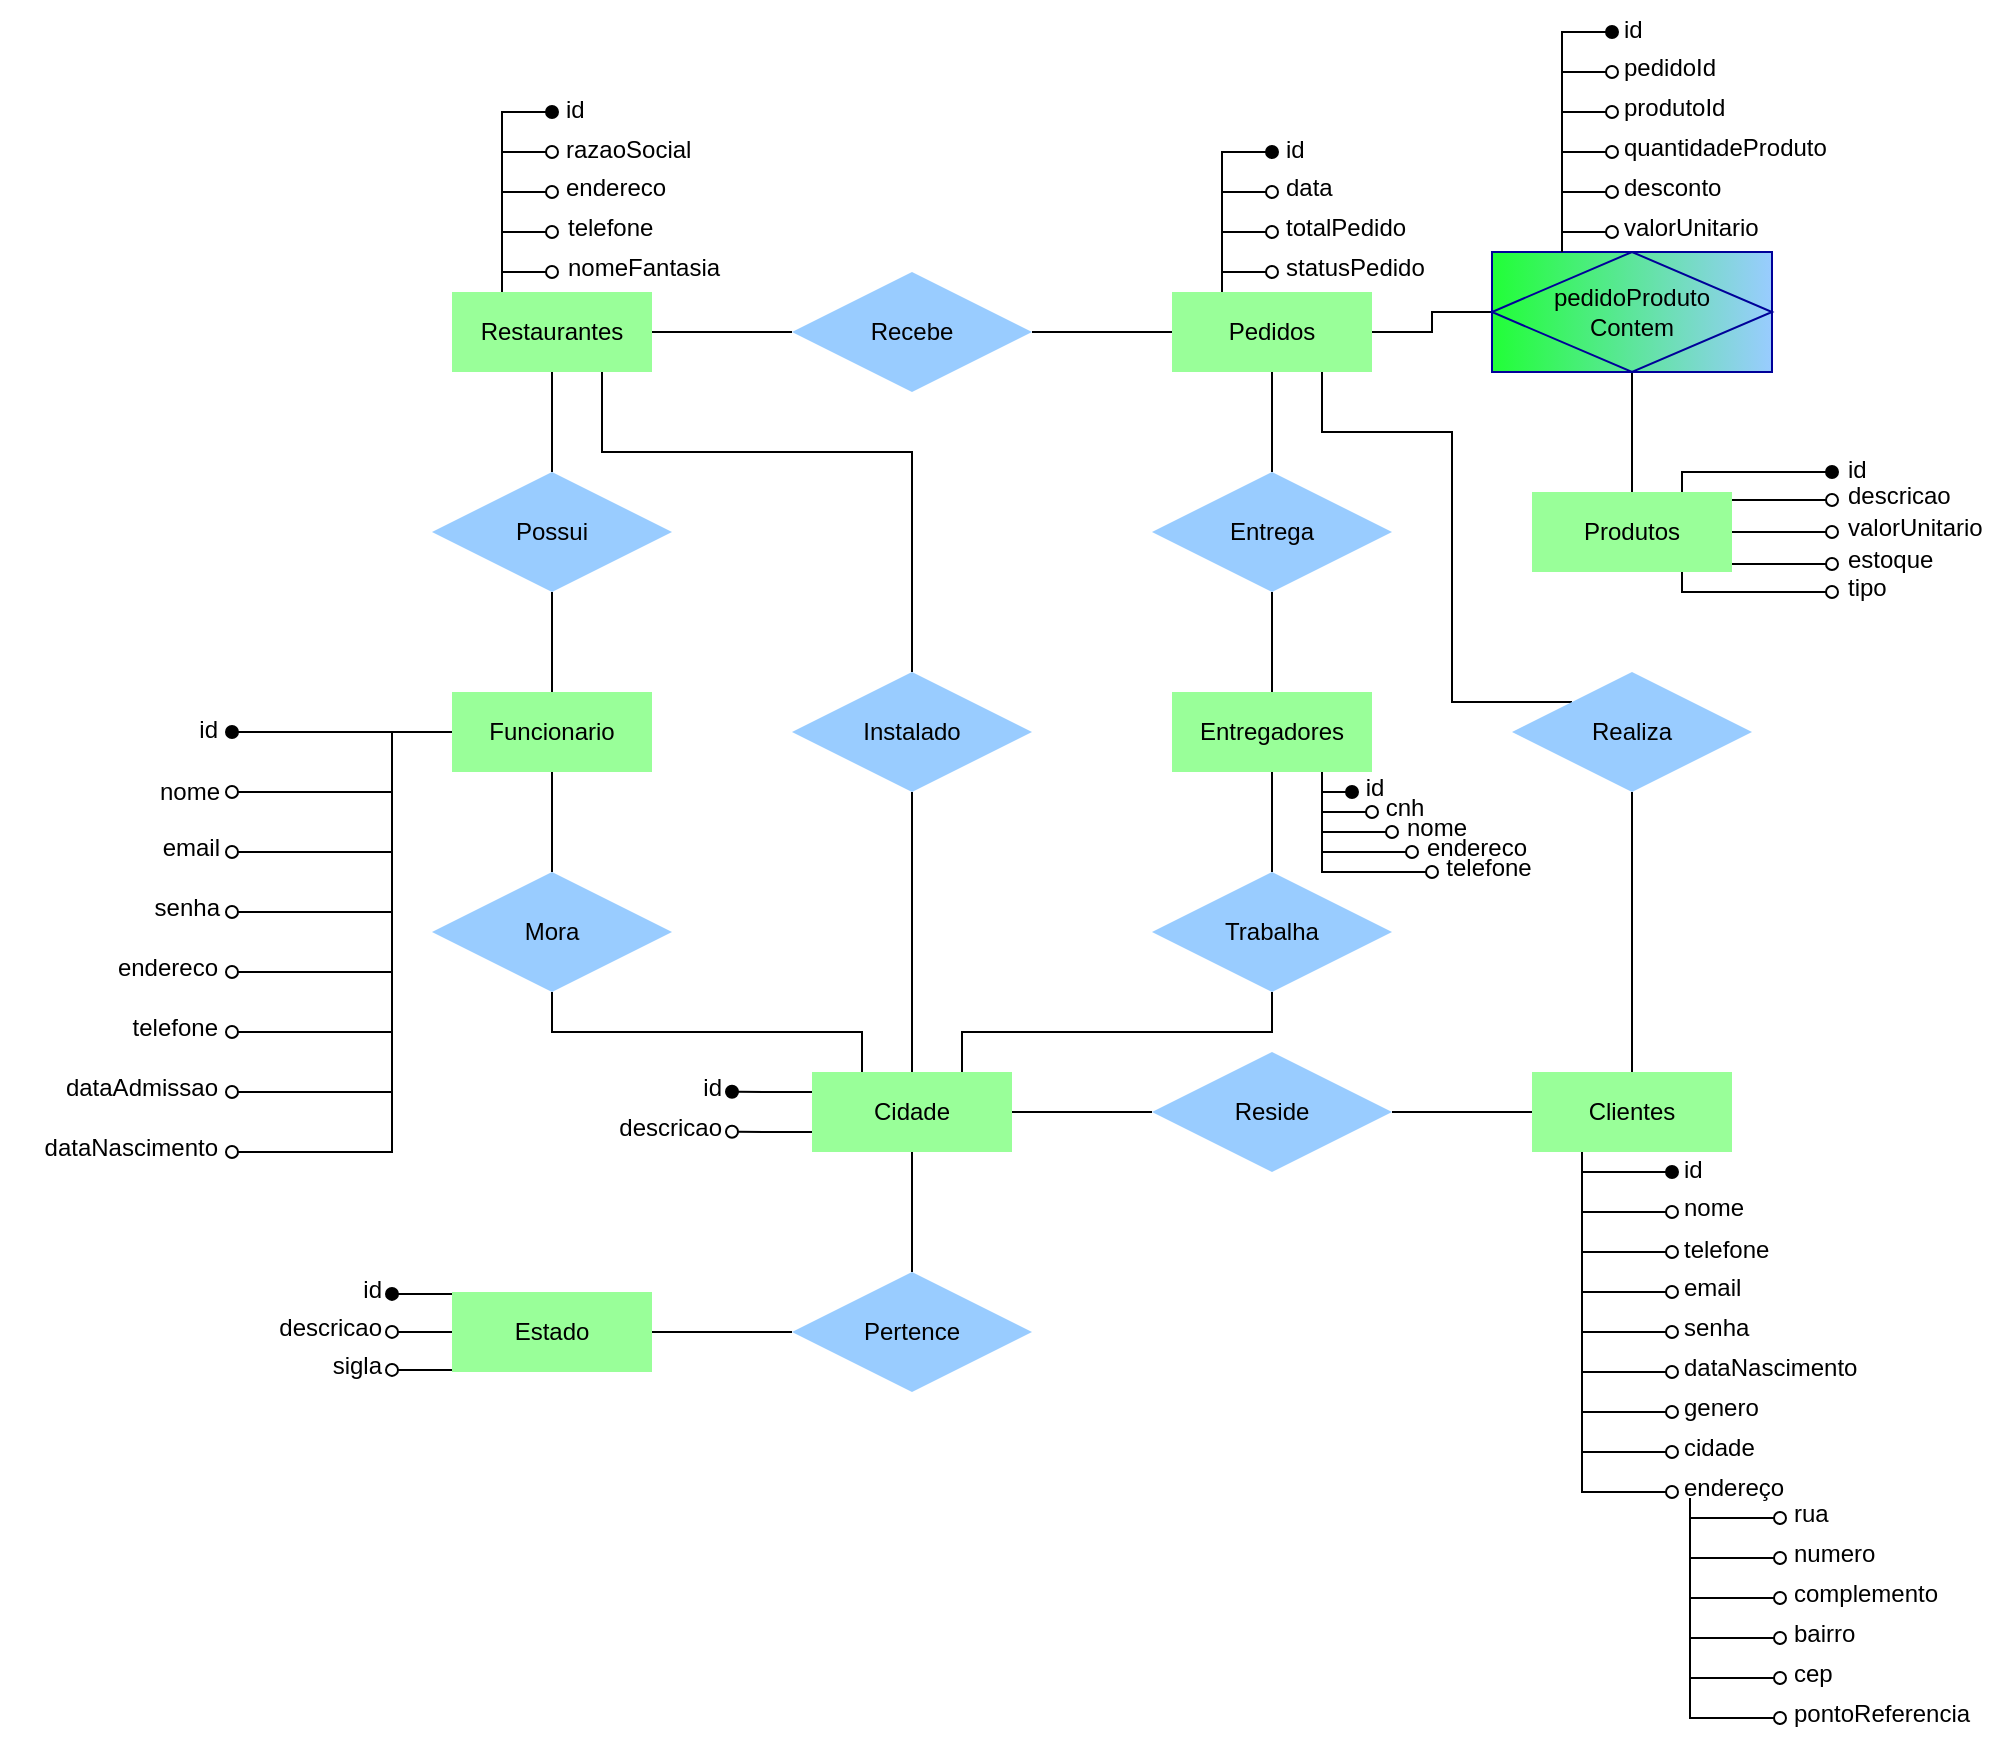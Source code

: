 <mxfile version="24.7.0" type="github">
  <diagram name="Página-1" id="rhS1fLtW_xt7YQzLrNhj">
    <mxGraphModel dx="2783" dy="2213" grid="1" gridSize="10" guides="1" tooltips="1" connect="1" arrows="1" fold="1" page="1" pageScale="1" pageWidth="827" pageHeight="1169" math="0" shadow="0">
      <root>
        <mxCell id="0" />
        <mxCell id="1" parent="0" />
        <mxCell id="w6lKKFBIhaXtklg_7PCL-269" style="edgeStyle=orthogonalEdgeStyle;rounded=0;orthogonalLoop=1;jettySize=auto;html=1;exitX=0;exitY=0;exitDx=0;exitDy=0;endArrow=oval;endFill=1;" parent="1" edge="1">
          <mxGeometry relative="1" as="geometry">
            <mxPoint x="120" y="530.962" as="targetPoint" />
            <mxPoint x="150" y="531" as="sourcePoint" />
          </mxGeometry>
        </mxCell>
        <mxCell id="w6lKKFBIhaXtklg_7PCL-270" style="edgeStyle=orthogonalEdgeStyle;rounded=0;orthogonalLoop=1;jettySize=auto;html=1;exitX=0;exitY=0.5;exitDx=0;exitDy=0;endArrow=oval;endFill=0;" parent="1" source="w6lKKFBIhaXtklg_7PCL-1" edge="1">
          <mxGeometry relative="1" as="geometry">
            <mxPoint x="120" y="549.962" as="targetPoint" />
          </mxGeometry>
        </mxCell>
        <mxCell id="w6lKKFBIhaXtklg_7PCL-271" style="edgeStyle=orthogonalEdgeStyle;rounded=0;orthogonalLoop=1;jettySize=auto;html=1;exitX=0;exitY=1;exitDx=0;exitDy=0;endArrow=oval;endFill=0;" parent="1" edge="1">
          <mxGeometry relative="1" as="geometry">
            <mxPoint x="120" y="568.962" as="targetPoint" />
            <mxPoint x="150" y="569" as="sourcePoint" />
          </mxGeometry>
        </mxCell>
        <mxCell id="w6lKKFBIhaXtklg_7PCL-1" value="&lt;div&gt;Estado&lt;/div&gt;" style="whiteSpace=wrap;html=1;align=center;strokeColor=none;fillColor=#99FF99;" parent="1" vertex="1">
          <mxGeometry x="150" y="530" width="100" height="40" as="geometry" />
        </mxCell>
        <mxCell id="w6lKKFBIhaXtklg_7PCL-32" style="edgeStyle=orthogonalEdgeStyle;rounded=0;orthogonalLoop=1;jettySize=auto;html=1;exitX=0.5;exitY=0;exitDx=0;exitDy=0;entryX=0.5;entryY=1;entryDx=0;entryDy=0;endArrow=none;endFill=0;" parent="1" source="w6lKKFBIhaXtklg_7PCL-2" target="w6lKKFBIhaXtklg_7PCL-15" edge="1">
          <mxGeometry relative="1" as="geometry">
            <mxPoint x="380" y="370" as="targetPoint" />
          </mxGeometry>
        </mxCell>
        <mxCell id="w6lKKFBIhaXtklg_7PCL-275" style="edgeStyle=orthogonalEdgeStyle;rounded=0;orthogonalLoop=1;jettySize=auto;html=1;exitX=0;exitY=0.25;exitDx=0;exitDy=0;endArrow=oval;endFill=1;" parent="1" source="w6lKKFBIhaXtklg_7PCL-2" edge="1">
          <mxGeometry relative="1" as="geometry">
            <mxPoint x="290" y="429.889" as="targetPoint" />
          </mxGeometry>
        </mxCell>
        <mxCell id="w6lKKFBIhaXtklg_7PCL-276" style="edgeStyle=orthogonalEdgeStyle;rounded=0;orthogonalLoop=1;jettySize=auto;html=1;exitX=0;exitY=0.75;exitDx=0;exitDy=0;endArrow=oval;endFill=0;" parent="1" source="w6lKKFBIhaXtklg_7PCL-2" edge="1">
          <mxGeometry relative="1" as="geometry">
            <mxPoint x="290" y="449.889" as="targetPoint" />
          </mxGeometry>
        </mxCell>
        <mxCell id="w6lKKFBIhaXtklg_7PCL-2" value="Cidade" style="whiteSpace=wrap;html=1;align=center;strokeColor=none;fillColor=#99FF99;" parent="1" vertex="1">
          <mxGeometry x="330" y="420" width="100" height="40" as="geometry" />
        </mxCell>
        <mxCell id="w6lKKFBIhaXtklg_7PCL-3" value="Funcionario" style="whiteSpace=wrap;html=1;align=center;strokeColor=none;fillColor=#99FF99;" parent="1" vertex="1">
          <mxGeometry x="150" y="230" width="100" height="40" as="geometry" />
        </mxCell>
        <mxCell id="w6lKKFBIhaXtklg_7PCL-41" style="edgeStyle=orthogonalEdgeStyle;rounded=0;orthogonalLoop=1;jettySize=auto;html=1;exitX=0;exitY=0.5;exitDx=0;exitDy=0;entryX=1;entryY=0.5;entryDx=0;entryDy=0;endArrow=none;endFill=0;" parent="1" source="w6lKKFBIhaXtklg_7PCL-4" target="w6lKKFBIhaXtklg_7PCL-17" edge="1">
          <mxGeometry relative="1" as="geometry" />
        </mxCell>
        <mxCell id="w6lKKFBIhaXtklg_7PCL-4" value="Clientes" style="whiteSpace=wrap;html=1;align=center;strokeColor=none;fillColor=#99FF99;" parent="1" vertex="1">
          <mxGeometry x="690" y="420" width="100" height="40" as="geometry" />
        </mxCell>
        <mxCell id="w6lKKFBIhaXtklg_7PCL-109" style="edgeStyle=orthogonalEdgeStyle;rounded=0;orthogonalLoop=1;jettySize=auto;html=1;exitX=0.25;exitY=0;exitDx=0;exitDy=0;endArrow=oval;endFill=0;" parent="1" source="w6lKKFBIhaXtklg_7PCL-5" edge="1">
          <mxGeometry relative="1" as="geometry">
            <mxPoint x="200" y="-40" as="targetPoint" />
            <Array as="points">
              <mxPoint x="175" y="-40" />
              <mxPoint x="200" y="-40" />
            </Array>
          </mxGeometry>
        </mxCell>
        <mxCell id="w6lKKFBIhaXtklg_7PCL-5" value="Restaurantes" style="whiteSpace=wrap;html=1;align=center;strokeColor=none;fillColor=#99FF99;" parent="1" vertex="1">
          <mxGeometry x="150" y="30" width="100" height="40" as="geometry" />
        </mxCell>
        <mxCell id="w6lKKFBIhaXtklg_7PCL-36" style="edgeStyle=orthogonalEdgeStyle;rounded=0;orthogonalLoop=1;jettySize=auto;html=1;exitX=0.5;exitY=0;exitDx=0;exitDy=0;entryX=0.5;entryY=1;entryDx=0;entryDy=0;endArrow=none;endFill=0;" parent="1" source="w6lKKFBIhaXtklg_7PCL-6" target="w6lKKFBIhaXtklg_7PCL-11" edge="1">
          <mxGeometry relative="1" as="geometry" />
        </mxCell>
        <mxCell id="w6lKKFBIhaXtklg_7PCL-6" value="Entregadores" style="whiteSpace=wrap;html=1;align=center;strokeColor=none;fillColor=#99FF99;" parent="1" vertex="1">
          <mxGeometry x="510" y="230" width="100" height="40" as="geometry" />
        </mxCell>
        <mxCell id="vipsW1VBh6MyxsaxampE-4" style="edgeStyle=orthogonalEdgeStyle;rounded=0;orthogonalLoop=1;jettySize=auto;html=1;exitX=0.5;exitY=0;exitDx=0;exitDy=0;entryX=0.5;entryY=1;entryDx=0;entryDy=0;endArrow=none;endFill=0;" edge="1" parent="1" source="w6lKKFBIhaXtklg_7PCL-7" target="vipsW1VBh6MyxsaxampE-2">
          <mxGeometry relative="1" as="geometry" />
        </mxCell>
        <mxCell id="w6lKKFBIhaXtklg_7PCL-7" value="Produtos" style="whiteSpace=wrap;html=1;align=center;strokeColor=none;fillColor=#99FF99;" parent="1" vertex="1">
          <mxGeometry x="690" y="130" width="100" height="40" as="geometry" />
        </mxCell>
        <mxCell id="vipsW1VBh6MyxsaxampE-3" style="edgeStyle=orthogonalEdgeStyle;rounded=0;orthogonalLoop=1;jettySize=auto;html=1;exitX=1;exitY=0.5;exitDx=0;exitDy=0;entryX=0;entryY=0.5;entryDx=0;entryDy=0;endArrow=none;endFill=0;" edge="1" parent="1" source="w6lKKFBIhaXtklg_7PCL-8" target="vipsW1VBh6MyxsaxampE-2">
          <mxGeometry relative="1" as="geometry" />
        </mxCell>
        <mxCell id="w6lKKFBIhaXtklg_7PCL-8" value="Pedidos" style="whiteSpace=wrap;html=1;align=center;strokeColor=none;fillColor=#99FF99;" parent="1" vertex="1">
          <mxGeometry x="510" y="30" width="100" height="40" as="geometry" />
        </mxCell>
        <mxCell id="w6lKKFBIhaXtklg_7PCL-9" value="Recebe" style="shape=rhombus;perimeter=rhombusPerimeter;whiteSpace=wrap;html=1;align=center;strokeColor=none;fillColor=#99CCFF;" parent="1" vertex="1">
          <mxGeometry x="320" y="20" width="120" height="60" as="geometry" />
        </mxCell>
        <mxCell id="w6lKKFBIhaXtklg_7PCL-37" style="edgeStyle=orthogonalEdgeStyle;rounded=0;orthogonalLoop=1;jettySize=auto;html=1;exitX=0.5;exitY=0;exitDx=0;exitDy=0;entryX=0.5;entryY=1;entryDx=0;entryDy=0;endArrow=none;endFill=0;" parent="1" source="w6lKKFBIhaXtklg_7PCL-11" target="w6lKKFBIhaXtklg_7PCL-8" edge="1">
          <mxGeometry relative="1" as="geometry" />
        </mxCell>
        <mxCell id="w6lKKFBIhaXtklg_7PCL-11" value="Entrega" style="shape=rhombus;perimeter=rhombusPerimeter;whiteSpace=wrap;html=1;align=center;strokeColor=none;fillColor=#99CCFF;" parent="1" vertex="1">
          <mxGeometry x="500" y="120" width="120" height="60" as="geometry" />
        </mxCell>
        <mxCell id="w6lKKFBIhaXtklg_7PCL-33" style="edgeStyle=orthogonalEdgeStyle;rounded=0;orthogonalLoop=1;jettySize=auto;html=1;exitX=0.5;exitY=1;exitDx=0;exitDy=0;entryX=0.75;entryY=0;entryDx=0;entryDy=0;endArrow=none;endFill=0;" parent="1" source="w6lKKFBIhaXtklg_7PCL-12" target="w6lKKFBIhaXtklg_7PCL-2" edge="1">
          <mxGeometry relative="1" as="geometry" />
        </mxCell>
        <mxCell id="w6lKKFBIhaXtklg_7PCL-35" style="edgeStyle=orthogonalEdgeStyle;rounded=0;orthogonalLoop=1;jettySize=auto;html=1;exitX=0.5;exitY=0;exitDx=0;exitDy=0;entryX=0.5;entryY=1;entryDx=0;entryDy=0;endArrow=none;endFill=0;" parent="1" source="w6lKKFBIhaXtklg_7PCL-12" target="w6lKKFBIhaXtklg_7PCL-6" edge="1">
          <mxGeometry relative="1" as="geometry" />
        </mxCell>
        <mxCell id="w6lKKFBIhaXtklg_7PCL-12" value="Trabalha" style="shape=rhombus;perimeter=rhombusPerimeter;whiteSpace=wrap;html=1;align=center;strokeColor=none;fillColor=#99CCFF;" parent="1" vertex="1">
          <mxGeometry x="500" y="320" width="120" height="60" as="geometry" />
        </mxCell>
        <mxCell id="w6lKKFBIhaXtklg_7PCL-13" value="Possui" style="shape=rhombus;perimeter=rhombusPerimeter;whiteSpace=wrap;html=1;align=center;strokeColor=none;fillColor=#99CCFF;" parent="1" vertex="1">
          <mxGeometry x="140" y="120" width="120" height="60" as="geometry" />
        </mxCell>
        <mxCell id="w6lKKFBIhaXtklg_7PCL-14" value="Mora" style="shape=rhombus;perimeter=rhombusPerimeter;whiteSpace=wrap;html=1;align=center;strokeColor=none;fillColor=#99CCFF;" parent="1" vertex="1">
          <mxGeometry x="140" y="320" width="120" height="60" as="geometry" />
        </mxCell>
        <mxCell id="w6lKKFBIhaXtklg_7PCL-42" style="edgeStyle=orthogonalEdgeStyle;rounded=0;orthogonalLoop=1;jettySize=auto;html=1;exitX=0.5;exitY=0;exitDx=0;exitDy=0;entryX=0.75;entryY=1;entryDx=0;entryDy=0;endArrow=none;endFill=0;" parent="1" source="w6lKKFBIhaXtklg_7PCL-15" target="w6lKKFBIhaXtklg_7PCL-5" edge="1">
          <mxGeometry relative="1" as="geometry">
            <Array as="points">
              <mxPoint x="380" y="110" />
              <mxPoint x="225" y="110" />
            </Array>
          </mxGeometry>
        </mxCell>
        <mxCell id="w6lKKFBIhaXtklg_7PCL-15" value="Instalado" style="shape=rhombus;perimeter=rhombusPerimeter;whiteSpace=wrap;html=1;align=center;strokeColor=none;fillColor=#99CCFF;" parent="1" vertex="1">
          <mxGeometry x="320" y="220" width="120" height="60" as="geometry" />
        </mxCell>
        <mxCell id="w6lKKFBIhaXtklg_7PCL-40" style="edgeStyle=orthogonalEdgeStyle;rounded=0;orthogonalLoop=1;jettySize=auto;html=1;exitX=0;exitY=0;exitDx=0;exitDy=0;entryX=0.75;entryY=1;entryDx=0;entryDy=0;endArrow=none;endFill=0;" parent="1" source="w6lKKFBIhaXtklg_7PCL-16" target="w6lKKFBIhaXtklg_7PCL-8" edge="1">
          <mxGeometry relative="1" as="geometry">
            <Array as="points">
              <mxPoint x="650" y="235" />
              <mxPoint x="650" y="100" />
              <mxPoint x="585" y="100" />
            </Array>
          </mxGeometry>
        </mxCell>
        <mxCell id="w6lKKFBIhaXtklg_7PCL-16" value="Realiza" style="shape=rhombus;perimeter=rhombusPerimeter;whiteSpace=wrap;html=1;align=center;strokeColor=none;fillColor=#99CCFF;" parent="1" vertex="1">
          <mxGeometry x="680" y="220" width="120" height="60" as="geometry" />
        </mxCell>
        <mxCell id="w6lKKFBIhaXtklg_7PCL-34" style="edgeStyle=orthogonalEdgeStyle;rounded=0;orthogonalLoop=1;jettySize=auto;html=1;exitX=0;exitY=0.5;exitDx=0;exitDy=0;entryX=1;entryY=0.5;entryDx=0;entryDy=0;endArrow=none;endFill=0;" parent="1" source="w6lKKFBIhaXtklg_7PCL-17" target="w6lKKFBIhaXtklg_7PCL-2" edge="1">
          <mxGeometry relative="1" as="geometry" />
        </mxCell>
        <mxCell id="w6lKKFBIhaXtklg_7PCL-17" value="Reside" style="shape=rhombus;perimeter=rhombusPerimeter;whiteSpace=wrap;html=1;align=center;strokeColor=none;fillColor=#99CCFF;" parent="1" vertex="1">
          <mxGeometry x="500" y="410" width="120" height="60" as="geometry" />
        </mxCell>
        <mxCell id="w6lKKFBIhaXtklg_7PCL-18" value="Pertence" style="shape=rhombus;perimeter=rhombusPerimeter;whiteSpace=wrap;html=1;align=center;strokeColor=none;fillColor=#99CCFF;" parent="1" vertex="1">
          <mxGeometry x="320" y="520" width="120" height="60" as="geometry" />
        </mxCell>
        <mxCell id="w6lKKFBIhaXtklg_7PCL-21" value="" style="endArrow=none;html=1;rounded=0;entryX=0.5;entryY=0;entryDx=0;entryDy=0;exitX=0.5;exitY=1;exitDx=0;exitDy=0;" parent="1" source="w6lKKFBIhaXtklg_7PCL-5" target="w6lKKFBIhaXtklg_7PCL-13" edge="1">
          <mxGeometry width="50" height="50" relative="1" as="geometry">
            <mxPoint x="280" y="190" as="sourcePoint" />
            <mxPoint x="330" y="140" as="targetPoint" />
          </mxGeometry>
        </mxCell>
        <mxCell id="w6lKKFBIhaXtklg_7PCL-22" value="" style="endArrow=none;html=1;rounded=0;entryX=0.5;entryY=0;entryDx=0;entryDy=0;exitX=0.5;exitY=1;exitDx=0;exitDy=0;" parent="1" source="w6lKKFBIhaXtklg_7PCL-13" target="w6lKKFBIhaXtklg_7PCL-3" edge="1">
          <mxGeometry width="50" height="50" relative="1" as="geometry">
            <mxPoint x="210" y="200" as="sourcePoint" />
            <mxPoint x="300" y="240" as="targetPoint" />
          </mxGeometry>
        </mxCell>
        <mxCell id="w6lKKFBIhaXtklg_7PCL-24" value="" style="endArrow=none;html=1;rounded=0;entryX=0.5;entryY=1;entryDx=0;entryDy=0;exitX=0.5;exitY=0;exitDx=0;exitDy=0;" parent="1" source="w6lKKFBIhaXtklg_7PCL-14" target="w6lKKFBIhaXtklg_7PCL-3" edge="1">
          <mxGeometry width="50" height="50" relative="1" as="geometry">
            <mxPoint x="290" y="320" as="sourcePoint" />
            <mxPoint x="290" y="370" as="targetPoint" />
          </mxGeometry>
        </mxCell>
        <mxCell id="w6lKKFBIhaXtklg_7PCL-25" value="" style="endArrow=none;html=1;rounded=0;entryX=0.25;entryY=0;entryDx=0;entryDy=0;exitX=0.5;exitY=1;exitDx=0;exitDy=0;" parent="1" source="w6lKKFBIhaXtklg_7PCL-14" target="w6lKKFBIhaXtklg_7PCL-2" edge="1">
          <mxGeometry width="50" height="50" relative="1" as="geometry">
            <mxPoint x="200" y="420" as="sourcePoint" />
            <mxPoint x="200" y="470" as="targetPoint" />
            <Array as="points">
              <mxPoint x="200" y="400" />
              <mxPoint x="330" y="400" />
              <mxPoint x="355" y="400" />
            </Array>
          </mxGeometry>
        </mxCell>
        <mxCell id="w6lKKFBIhaXtklg_7PCL-26" value="" style="endArrow=none;html=1;rounded=0;entryX=0.5;entryY=0;entryDx=0;entryDy=0;exitX=0.5;exitY=1;exitDx=0;exitDy=0;" parent="1" source="w6lKKFBIhaXtklg_7PCL-2" target="w6lKKFBIhaXtklg_7PCL-18" edge="1">
          <mxGeometry width="50" height="50" relative="1" as="geometry">
            <mxPoint x="360" y="490" as="sourcePoint" />
            <mxPoint x="360" y="540" as="targetPoint" />
          </mxGeometry>
        </mxCell>
        <mxCell id="w6lKKFBIhaXtklg_7PCL-27" value="" style="endArrow=none;html=1;rounded=0;exitX=0;exitY=0.5;exitDx=0;exitDy=0;entryX=1;entryY=0.5;entryDx=0;entryDy=0;" parent="1" source="w6lKKFBIhaXtklg_7PCL-18" target="w6lKKFBIhaXtklg_7PCL-1" edge="1">
          <mxGeometry width="50" height="50" relative="1" as="geometry">
            <mxPoint x="200" y="590" as="sourcePoint" />
            <mxPoint x="270" y="550" as="targetPoint" />
          </mxGeometry>
        </mxCell>
        <mxCell id="w6lKKFBIhaXtklg_7PCL-28" value="" style="endArrow=none;html=1;rounded=0;entryX=0;entryY=0.5;entryDx=0;entryDy=0;exitX=1;exitY=0.5;exitDx=0;exitDy=0;" parent="1" source="w6lKKFBIhaXtklg_7PCL-5" target="w6lKKFBIhaXtklg_7PCL-9" edge="1">
          <mxGeometry width="50" height="50" relative="1" as="geometry">
            <mxPoint x="300" y="90" as="sourcePoint" />
            <mxPoint x="300" y="140" as="targetPoint" />
          </mxGeometry>
        </mxCell>
        <mxCell id="w6lKKFBIhaXtklg_7PCL-29" value="" style="endArrow=none;html=1;rounded=0;entryX=1;entryY=0.5;entryDx=0;entryDy=0;exitX=0;exitY=0.5;exitDx=0;exitDy=0;" parent="1" source="w6lKKFBIhaXtklg_7PCL-8" target="w6lKKFBIhaXtklg_7PCL-9" edge="1">
          <mxGeometry width="50" height="50" relative="1" as="geometry">
            <mxPoint x="460" y="60" as="sourcePoint" />
            <mxPoint x="460" y="110" as="targetPoint" />
          </mxGeometry>
        </mxCell>
        <mxCell id="w6lKKFBIhaXtklg_7PCL-39" style="edgeStyle=orthogonalEdgeStyle;rounded=0;orthogonalLoop=1;jettySize=auto;html=1;exitX=0.5;exitY=0;exitDx=0;exitDy=0;entryX=0.5;entryY=1;entryDx=0;entryDy=0;endArrow=none;endFill=0;" parent="1" source="w6lKKFBIhaXtklg_7PCL-4" target="w6lKKFBIhaXtklg_7PCL-16" edge="1">
          <mxGeometry relative="1" as="geometry" />
        </mxCell>
        <mxCell id="w6lKKFBIhaXtklg_7PCL-110" style="edgeStyle=orthogonalEdgeStyle;rounded=0;orthogonalLoop=1;jettySize=auto;html=1;exitX=0.25;exitY=0;exitDx=0;exitDy=0;endArrow=oval;endFill=0;" parent="1" source="w6lKKFBIhaXtklg_7PCL-5" edge="1">
          <mxGeometry relative="1" as="geometry">
            <mxPoint x="200" as="targetPoint" />
            <mxPoint x="220" y="-10" as="sourcePoint" />
            <Array as="points">
              <mxPoint x="175" />
              <mxPoint x="200" />
            </Array>
          </mxGeometry>
        </mxCell>
        <mxCell id="w6lKKFBIhaXtklg_7PCL-111" style="edgeStyle=orthogonalEdgeStyle;rounded=0;orthogonalLoop=1;jettySize=auto;html=1;exitX=0.25;exitY=0;exitDx=0;exitDy=0;endArrow=oval;endFill=0;" parent="1" source="w6lKKFBIhaXtklg_7PCL-5" edge="1">
          <mxGeometry relative="1" as="geometry">
            <mxPoint x="200" y="-20" as="targetPoint" />
            <mxPoint x="260" y="-40" as="sourcePoint" />
            <Array as="points">
              <mxPoint x="175" y="-20" />
              <mxPoint x="200" y="-20" />
            </Array>
          </mxGeometry>
        </mxCell>
        <mxCell id="w6lKKFBIhaXtklg_7PCL-112" style="edgeStyle=orthogonalEdgeStyle;rounded=0;orthogonalLoop=1;jettySize=auto;html=1;exitX=0.25;exitY=0;exitDx=0;exitDy=0;endArrow=oval;endFill=1;" parent="1" source="w6lKKFBIhaXtklg_7PCL-5" edge="1">
          <mxGeometry relative="1" as="geometry">
            <mxPoint x="200" y="-60" as="targetPoint" />
            <mxPoint x="240" y="-40" as="sourcePoint" />
            <Array as="points">
              <mxPoint x="175" y="-60" />
              <mxPoint x="200" y="-60" />
            </Array>
          </mxGeometry>
        </mxCell>
        <mxCell id="w6lKKFBIhaXtklg_7PCL-113" style="edgeStyle=orthogonalEdgeStyle;rounded=0;orthogonalLoop=1;jettySize=auto;html=1;exitX=0.25;exitY=0;exitDx=0;exitDy=0;endArrow=oval;endFill=0;" parent="1" source="w6lKKFBIhaXtklg_7PCL-5" edge="1">
          <mxGeometry relative="1" as="geometry">
            <mxPoint x="200" y="20" as="targetPoint" />
            <mxPoint x="260" y="-40" as="sourcePoint" />
            <Array as="points">
              <mxPoint x="175" y="20" />
              <mxPoint x="200" y="20" />
            </Array>
          </mxGeometry>
        </mxCell>
        <mxCell id="w6lKKFBIhaXtklg_7PCL-114" value="id" style="text;html=1;align=left;verticalAlign=middle;resizable=0;points=[];autosize=1;strokeColor=none;fillColor=none;" parent="1" vertex="1">
          <mxGeometry x="205" y="-76" width="30" height="30" as="geometry" />
        </mxCell>
        <mxCell id="w6lKKFBIhaXtklg_7PCL-115" value="razaoSocial" style="text;html=1;align=left;verticalAlign=middle;resizable=0;points=[];autosize=1;strokeColor=none;fillColor=none;" parent="1" vertex="1">
          <mxGeometry x="205" y="-56" width="90" height="30" as="geometry" />
        </mxCell>
        <mxCell id="w6lKKFBIhaXtklg_7PCL-116" value="endereco" style="text;html=1;align=left;verticalAlign=middle;resizable=0;points=[];autosize=1;strokeColor=none;fillColor=none;" parent="1" vertex="1">
          <mxGeometry x="205" y="-37" width="80" height="30" as="geometry" />
        </mxCell>
        <mxCell id="w6lKKFBIhaXtklg_7PCL-117" value="telefone" style="text;html=1;align=left;verticalAlign=middle;resizable=0;points=[];autosize=1;strokeColor=none;fillColor=none;" parent="1" vertex="1">
          <mxGeometry x="206" y="-17" width="70" height="30" as="geometry" />
        </mxCell>
        <mxCell id="w6lKKFBIhaXtklg_7PCL-118" value="nomeFantasia" style="text;html=1;align=left;verticalAlign=middle;resizable=0;points=[];autosize=1;strokeColor=none;fillColor=none;" parent="1" vertex="1">
          <mxGeometry x="206" y="3" width="100" height="30" as="geometry" />
        </mxCell>
        <mxCell id="w6lKKFBIhaXtklg_7PCL-120" style="edgeStyle=orthogonalEdgeStyle;rounded=0;orthogonalLoop=1;jettySize=auto;html=1;exitX=0.25;exitY=0;exitDx=0;exitDy=0;endArrow=oval;endFill=0;" parent="1" source="w6lKKFBIhaXtklg_7PCL-8" edge="1">
          <mxGeometry relative="1" as="geometry">
            <mxPoint x="560" as="targetPoint" />
            <mxPoint x="520.03" y="13.03" as="sourcePoint" />
            <Array as="points">
              <mxPoint x="535" />
              <mxPoint x="560" />
            </Array>
          </mxGeometry>
        </mxCell>
        <mxCell id="w6lKKFBIhaXtklg_7PCL-121" style="edgeStyle=orthogonalEdgeStyle;rounded=0;orthogonalLoop=1;jettySize=auto;html=1;exitX=0.25;exitY=0;exitDx=0;exitDy=0;endArrow=oval;endFill=0;" parent="1" source="w6lKKFBIhaXtklg_7PCL-8" edge="1">
          <mxGeometry relative="1" as="geometry">
            <mxPoint x="560" y="-20" as="targetPoint" />
            <mxPoint x="550" as="sourcePoint" />
            <Array as="points">
              <mxPoint x="535" y="-20" />
              <mxPoint x="560" y="-20" />
            </Array>
          </mxGeometry>
        </mxCell>
        <mxCell id="w6lKKFBIhaXtklg_7PCL-122" style="edgeStyle=orthogonalEdgeStyle;rounded=0;orthogonalLoop=1;jettySize=auto;html=1;exitX=0.25;exitY=0;exitDx=0;exitDy=0;endArrow=oval;endFill=1;" parent="1" source="w6lKKFBIhaXtklg_7PCL-8" edge="1">
          <mxGeometry relative="1" as="geometry">
            <mxPoint x="560" y="-40" as="targetPoint" />
            <mxPoint x="570" as="sourcePoint" />
            <Array as="points">
              <mxPoint x="535" y="-40" />
            </Array>
          </mxGeometry>
        </mxCell>
        <mxCell id="w6lKKFBIhaXtklg_7PCL-123" style="edgeStyle=orthogonalEdgeStyle;rounded=0;orthogonalLoop=1;jettySize=auto;html=1;exitX=0.25;exitY=0;exitDx=0;exitDy=0;endArrow=oval;endFill=0;" parent="1" source="w6lKKFBIhaXtklg_7PCL-8" edge="1">
          <mxGeometry relative="1" as="geometry">
            <mxPoint x="560" y="20" as="targetPoint" />
            <mxPoint x="590" as="sourcePoint" />
            <Array as="points">
              <mxPoint x="535" y="20" />
            </Array>
          </mxGeometry>
        </mxCell>
        <mxCell id="w6lKKFBIhaXtklg_7PCL-124" value="id" style="text;html=1;align=left;verticalAlign=middle;resizable=0;points=[];autosize=1;strokeColor=none;fillColor=none;" parent="1" vertex="1">
          <mxGeometry x="565" y="-56" width="30" height="30" as="geometry" />
        </mxCell>
        <mxCell id="w6lKKFBIhaXtklg_7PCL-125" value="data" style="text;html=1;align=left;verticalAlign=middle;resizable=0;points=[];autosize=1;strokeColor=none;fillColor=none;" parent="1" vertex="1">
          <mxGeometry x="565" y="-37" width="50" height="30" as="geometry" />
        </mxCell>
        <mxCell id="w6lKKFBIhaXtklg_7PCL-126" value="totalPedido" style="text;html=1;align=left;verticalAlign=middle;resizable=0;points=[];autosize=1;strokeColor=none;fillColor=none;" parent="1" vertex="1">
          <mxGeometry x="565" y="-17" width="90" height="30" as="geometry" />
        </mxCell>
        <mxCell id="w6lKKFBIhaXtklg_7PCL-127" value="statusPedido" style="text;html=1;align=left;verticalAlign=middle;resizable=0;points=[];autosize=1;strokeColor=none;fillColor=none;" parent="1" vertex="1">
          <mxGeometry x="565" y="3" width="100" height="30" as="geometry" />
        </mxCell>
        <mxCell id="w6lKKFBIhaXtklg_7PCL-128" style="edgeStyle=orthogonalEdgeStyle;rounded=0;orthogonalLoop=1;jettySize=auto;html=1;exitX=0.75;exitY=0;exitDx=0;exitDy=0;endArrow=oval;endFill=1;" parent="1" source="w6lKKFBIhaXtklg_7PCL-7" edge="1">
          <mxGeometry relative="1" as="geometry">
            <mxPoint x="840" y="120" as="targetPoint" />
            <mxPoint x="800" y="140" as="sourcePoint" />
            <Array as="points">
              <mxPoint x="765" y="120" />
              <mxPoint x="840" y="120" />
            </Array>
          </mxGeometry>
        </mxCell>
        <mxCell id="w6lKKFBIhaXtklg_7PCL-129" style="edgeStyle=orthogonalEdgeStyle;rounded=0;orthogonalLoop=1;jettySize=auto;html=1;exitX=1;exitY=0.25;exitDx=0;exitDy=0;endArrow=oval;endFill=0;" parent="1" edge="1">
          <mxGeometry relative="1" as="geometry">
            <mxPoint x="840" y="134" as="targetPoint" />
            <mxPoint x="790" y="134" as="sourcePoint" />
            <Array as="points" />
          </mxGeometry>
        </mxCell>
        <mxCell id="w6lKKFBIhaXtklg_7PCL-130" style="edgeStyle=orthogonalEdgeStyle;rounded=0;orthogonalLoop=1;jettySize=auto;html=1;exitX=1;exitY=0.5;exitDx=0;exitDy=0;endArrow=oval;endFill=0;" parent="1" source="w6lKKFBIhaXtklg_7PCL-7" edge="1">
          <mxGeometry relative="1" as="geometry">
            <mxPoint x="840" y="150" as="targetPoint" />
            <mxPoint x="800" y="150" as="sourcePoint" />
            <Array as="points" />
          </mxGeometry>
        </mxCell>
        <mxCell id="w6lKKFBIhaXtklg_7PCL-131" style="edgeStyle=orthogonalEdgeStyle;rounded=0;orthogonalLoop=1;jettySize=auto;html=1;exitX=1;exitY=0.75;exitDx=0;exitDy=0;endArrow=oval;endFill=0;" parent="1" edge="1">
          <mxGeometry relative="1" as="geometry">
            <mxPoint x="840" y="166" as="targetPoint" />
            <mxPoint x="790" y="166" as="sourcePoint" />
            <Array as="points" />
          </mxGeometry>
        </mxCell>
        <mxCell id="w6lKKFBIhaXtklg_7PCL-134" style="edgeStyle=orthogonalEdgeStyle;rounded=0;orthogonalLoop=1;jettySize=auto;html=1;endArrow=oval;endFill=0;exitX=0.75;exitY=1;exitDx=0;exitDy=0;" parent="1" source="w6lKKFBIhaXtklg_7PCL-7" edge="1">
          <mxGeometry relative="1" as="geometry">
            <mxPoint x="840" y="180" as="targetPoint" />
            <mxPoint x="800" y="170" as="sourcePoint" />
            <Array as="points">
              <mxPoint x="765" y="180" />
            </Array>
          </mxGeometry>
        </mxCell>
        <mxCell id="w6lKKFBIhaXtklg_7PCL-136" value="id" style="text;html=1;align=left;verticalAlign=middle;resizable=0;points=[];autosize=1;strokeColor=none;fillColor=none;" parent="1" vertex="1">
          <mxGeometry x="846" y="104" width="30" height="30" as="geometry" />
        </mxCell>
        <mxCell id="w6lKKFBIhaXtklg_7PCL-138" value="descricao" style="text;html=1;align=left;verticalAlign=middle;resizable=0;points=[];autosize=1;strokeColor=none;fillColor=none;" parent="1" vertex="1">
          <mxGeometry x="846" y="117" width="80" height="30" as="geometry" />
        </mxCell>
        <mxCell id="w6lKKFBIhaXtklg_7PCL-139" value="valorUnitario" style="text;strokeColor=none;align=left;fillColor=none;html=1;verticalAlign=middle;whiteSpace=wrap;rounded=0;" parent="1" vertex="1">
          <mxGeometry x="846" y="133" width="60" height="30" as="geometry" />
        </mxCell>
        <mxCell id="w6lKKFBIhaXtklg_7PCL-140" value="estoque" style="text;html=1;align=left;verticalAlign=middle;resizable=0;points=[];autosize=1;strokeColor=none;fillColor=none;" parent="1" vertex="1">
          <mxGeometry x="846" y="149" width="70" height="30" as="geometry" />
        </mxCell>
        <mxCell id="w6lKKFBIhaXtklg_7PCL-141" value="tipo" style="text;html=1;align=left;verticalAlign=middle;resizable=0;points=[];autosize=1;strokeColor=none;fillColor=none;" parent="1" vertex="1">
          <mxGeometry x="846" y="163" width="40" height="30" as="geometry" />
        </mxCell>
        <mxCell id="w6lKKFBIhaXtklg_7PCL-142" style="edgeStyle=orthogonalEdgeStyle;rounded=0;orthogonalLoop=1;jettySize=auto;html=1;exitX=0.75;exitY=1;exitDx=0;exitDy=0;endArrow=oval;endFill=1;" parent="1" source="w6lKKFBIhaXtklg_7PCL-6" edge="1">
          <mxGeometry relative="1" as="geometry">
            <mxPoint x="600" y="280" as="targetPoint" />
            <mxPoint x="610" y="280" as="sourcePoint" />
            <Array as="points">
              <mxPoint x="585" y="280" />
            </Array>
          </mxGeometry>
        </mxCell>
        <mxCell id="w6lKKFBIhaXtklg_7PCL-143" style="edgeStyle=orthogonalEdgeStyle;rounded=0;orthogonalLoop=1;jettySize=auto;html=1;endArrow=oval;endFill=0;exitX=0.75;exitY=1;exitDx=0;exitDy=0;" parent="1" source="w6lKKFBIhaXtklg_7PCL-6" edge="1">
          <mxGeometry relative="1" as="geometry">
            <mxPoint x="610" y="290" as="targetPoint" />
            <mxPoint x="590" y="280" as="sourcePoint" />
            <Array as="points">
              <mxPoint x="585" y="290" />
            </Array>
          </mxGeometry>
        </mxCell>
        <mxCell id="w6lKKFBIhaXtklg_7PCL-144" style="edgeStyle=orthogonalEdgeStyle;rounded=0;orthogonalLoop=1;jettySize=auto;html=1;exitX=0.75;exitY=1;exitDx=0;exitDy=0;endArrow=oval;endFill=0;" parent="1" source="w6lKKFBIhaXtklg_7PCL-6" edge="1">
          <mxGeometry relative="1" as="geometry">
            <mxPoint x="620" y="300" as="targetPoint" />
            <mxPoint x="588.0" y="270" as="sourcePoint" />
            <Array as="points">
              <mxPoint x="585" y="300" />
            </Array>
          </mxGeometry>
        </mxCell>
        <mxCell id="w6lKKFBIhaXtklg_7PCL-145" style="edgeStyle=orthogonalEdgeStyle;rounded=0;orthogonalLoop=1;jettySize=auto;html=1;exitX=0.75;exitY=1;exitDx=0;exitDy=0;endArrow=oval;endFill=0;" parent="1" source="w6lKKFBIhaXtklg_7PCL-6" edge="1">
          <mxGeometry relative="1" as="geometry">
            <mxPoint x="630" y="310" as="targetPoint" />
            <mxPoint x="595" y="280" as="sourcePoint" />
            <Array as="points">
              <mxPoint x="585" y="310" />
            </Array>
          </mxGeometry>
        </mxCell>
        <mxCell id="w6lKKFBIhaXtklg_7PCL-146" style="edgeStyle=orthogonalEdgeStyle;rounded=0;orthogonalLoop=1;jettySize=auto;html=1;exitX=0.75;exitY=1;exitDx=0;exitDy=0;endArrow=oval;endFill=0;" parent="1" source="w6lKKFBIhaXtklg_7PCL-6" edge="1">
          <mxGeometry relative="1" as="geometry">
            <mxPoint x="640" y="320" as="targetPoint" />
            <mxPoint x="595" y="280" as="sourcePoint" />
            <Array as="points">
              <mxPoint x="585" y="320" />
            </Array>
          </mxGeometry>
        </mxCell>
        <mxCell id="w6lKKFBIhaXtklg_7PCL-147" value="id" style="text;html=1;align=center;verticalAlign=middle;resizable=0;points=[];autosize=1;strokeColor=none;fillColor=none;" parent="1" vertex="1">
          <mxGeometry x="596" y="263" width="30" height="30" as="geometry" />
        </mxCell>
        <mxCell id="w6lKKFBIhaXtklg_7PCL-148" value="cnh" style="text;html=1;align=center;verticalAlign=middle;resizable=0;points=[];autosize=1;strokeColor=none;fillColor=none;" parent="1" vertex="1">
          <mxGeometry x="606" y="273" width="40" height="30" as="geometry" />
        </mxCell>
        <mxCell id="w6lKKFBIhaXtklg_7PCL-149" value="nome" style="text;html=1;align=center;verticalAlign=middle;resizable=0;points=[];autosize=1;strokeColor=none;fillColor=none;" parent="1" vertex="1">
          <mxGeometry x="612" y="283" width="60" height="30" as="geometry" />
        </mxCell>
        <mxCell id="w6lKKFBIhaXtklg_7PCL-150" value="endereco" style="text;html=1;align=center;verticalAlign=middle;resizable=0;points=[];autosize=1;strokeColor=none;fillColor=none;" parent="1" vertex="1">
          <mxGeometry x="622" y="293" width="80" height="30" as="geometry" />
        </mxCell>
        <mxCell id="w6lKKFBIhaXtklg_7PCL-151" value="telefone" style="text;html=1;align=center;verticalAlign=middle;resizable=0;points=[];autosize=1;strokeColor=none;fillColor=none;" parent="1" vertex="1">
          <mxGeometry x="633" y="303" width="70" height="30" as="geometry" />
        </mxCell>
        <mxCell id="w6lKKFBIhaXtklg_7PCL-152" style="edgeStyle=orthogonalEdgeStyle;rounded=0;orthogonalLoop=1;jettySize=auto;html=1;exitX=0.25;exitY=1;exitDx=0;exitDy=0;endArrow=oval;endFill=1;" parent="1" source="w6lKKFBIhaXtklg_7PCL-4" edge="1">
          <mxGeometry relative="1" as="geometry">
            <mxPoint x="760" y="470" as="targetPoint" />
            <mxPoint x="690" y="510" as="sourcePoint" />
            <Array as="points">
              <mxPoint x="715" y="470" />
              <mxPoint x="760" y="470" />
            </Array>
          </mxGeometry>
        </mxCell>
        <mxCell id="w6lKKFBIhaXtklg_7PCL-153" style="edgeStyle=orthogonalEdgeStyle;rounded=0;orthogonalLoop=1;jettySize=auto;html=1;exitX=0.25;exitY=1;exitDx=0;exitDy=0;endArrow=oval;endFill=0;" parent="1" source="w6lKKFBIhaXtklg_7PCL-4" edge="1">
          <mxGeometry relative="1" as="geometry">
            <mxPoint x="760" y="490" as="targetPoint" />
            <mxPoint x="725" y="470" as="sourcePoint" />
            <Array as="points">
              <mxPoint x="715" y="490" />
            </Array>
          </mxGeometry>
        </mxCell>
        <mxCell id="w6lKKFBIhaXtklg_7PCL-154" style="edgeStyle=orthogonalEdgeStyle;rounded=0;orthogonalLoop=1;jettySize=auto;html=1;exitX=0.25;exitY=1;exitDx=0;exitDy=0;endArrow=oval;endFill=0;" parent="1" source="w6lKKFBIhaXtklg_7PCL-4" edge="1">
          <mxGeometry relative="1" as="geometry">
            <mxPoint x="760" y="510" as="targetPoint" />
            <mxPoint x="725" y="470" as="sourcePoint" />
            <Array as="points">
              <mxPoint x="715" y="510" />
            </Array>
          </mxGeometry>
        </mxCell>
        <mxCell id="w6lKKFBIhaXtklg_7PCL-156" style="edgeStyle=orthogonalEdgeStyle;rounded=0;orthogonalLoop=1;jettySize=auto;html=1;exitX=0.25;exitY=1;exitDx=0;exitDy=0;endArrow=oval;endFill=0;" parent="1" source="w6lKKFBIhaXtklg_7PCL-4" edge="1">
          <mxGeometry relative="1" as="geometry">
            <mxPoint x="760" y="530" as="targetPoint" />
            <mxPoint x="725" y="470" as="sourcePoint" />
            <Array as="points">
              <mxPoint x="715" y="530" />
            </Array>
          </mxGeometry>
        </mxCell>
        <mxCell id="w6lKKFBIhaXtklg_7PCL-157" style="edgeStyle=orthogonalEdgeStyle;rounded=0;orthogonalLoop=1;jettySize=auto;html=1;endArrow=oval;endFill=0;exitX=0.25;exitY=1;exitDx=0;exitDy=0;" parent="1" source="w6lKKFBIhaXtklg_7PCL-4" edge="1">
          <mxGeometry relative="1" as="geometry">
            <mxPoint x="760" y="550" as="targetPoint" />
            <mxPoint x="740" y="470" as="sourcePoint" />
            <Array as="points">
              <mxPoint x="715" y="550" />
            </Array>
          </mxGeometry>
        </mxCell>
        <mxCell id="w6lKKFBIhaXtklg_7PCL-158" style="edgeStyle=orthogonalEdgeStyle;rounded=0;orthogonalLoop=1;jettySize=auto;html=1;endArrow=oval;endFill=0;exitX=0.25;exitY=1;exitDx=0;exitDy=0;" parent="1" source="w6lKKFBIhaXtklg_7PCL-4" edge="1">
          <mxGeometry relative="1" as="geometry">
            <mxPoint x="760" y="570" as="targetPoint" />
            <mxPoint x="725" y="470" as="sourcePoint" />
            <Array as="points">
              <mxPoint x="715" y="570" />
            </Array>
          </mxGeometry>
        </mxCell>
        <mxCell id="w6lKKFBIhaXtklg_7PCL-159" style="edgeStyle=orthogonalEdgeStyle;rounded=0;orthogonalLoop=1;jettySize=auto;html=1;endArrow=oval;endFill=0;exitX=0.25;exitY=1;exitDx=0;exitDy=0;" parent="1" source="w6lKKFBIhaXtklg_7PCL-4" edge="1">
          <mxGeometry relative="1" as="geometry">
            <mxPoint x="760" y="590" as="targetPoint" />
            <mxPoint x="725" y="470" as="sourcePoint" />
            <Array as="points">
              <mxPoint x="715" y="590" />
            </Array>
          </mxGeometry>
        </mxCell>
        <mxCell id="w6lKKFBIhaXtklg_7PCL-160" style="edgeStyle=orthogonalEdgeStyle;rounded=0;orthogonalLoop=1;jettySize=auto;html=1;endArrow=oval;endFill=0;exitX=0.25;exitY=1;exitDx=0;exitDy=0;" parent="1" source="w6lKKFBIhaXtklg_7PCL-4" edge="1">
          <mxGeometry relative="1" as="geometry">
            <mxPoint x="760" y="610" as="targetPoint" />
            <mxPoint x="725" y="470" as="sourcePoint" />
            <Array as="points">
              <mxPoint x="715" y="610" />
            </Array>
          </mxGeometry>
        </mxCell>
        <mxCell id="w6lKKFBIhaXtklg_7PCL-161" style="edgeStyle=orthogonalEdgeStyle;rounded=0;orthogonalLoop=1;jettySize=auto;html=1;endArrow=oval;endFill=0;exitX=0.25;exitY=1;exitDx=0;exitDy=0;" parent="1" source="w6lKKFBIhaXtklg_7PCL-4" edge="1">
          <mxGeometry relative="1" as="geometry">
            <mxPoint x="760" y="630" as="targetPoint" />
            <mxPoint x="725" y="470" as="sourcePoint" />
            <Array as="points">
              <mxPoint x="715" y="630" />
            </Array>
          </mxGeometry>
        </mxCell>
        <mxCell id="w6lKKFBIhaXtklg_7PCL-199" value="&lt;div align=&quot;left&quot;&gt;endereço&lt;/div&gt;" style="text;html=1;align=left;verticalAlign=middle;resizable=0;points=[];autosize=1;strokeColor=none;fillColor=none;" parent="1" vertex="1">
          <mxGeometry x="764" y="613" width="80" height="30" as="geometry" />
        </mxCell>
        <mxCell id="w6lKKFBIhaXtklg_7PCL-200" value="cidade" style="text;html=1;align=left;verticalAlign=middle;resizable=0;points=[];autosize=1;strokeColor=none;fillColor=none;" parent="1" vertex="1">
          <mxGeometry x="764" y="593" width="60" height="30" as="geometry" />
        </mxCell>
        <mxCell id="w6lKKFBIhaXtklg_7PCL-201" value="genero" style="text;html=1;align=left;verticalAlign=middle;resizable=0;points=[];autosize=1;strokeColor=none;fillColor=none;" parent="1" vertex="1">
          <mxGeometry x="764" y="573" width="60" height="30" as="geometry" />
        </mxCell>
        <mxCell id="w6lKKFBIhaXtklg_7PCL-202" value="dataNascimento" style="text;html=1;align=left;verticalAlign=middle;resizable=0;points=[];autosize=1;strokeColor=none;fillColor=none;" parent="1" vertex="1">
          <mxGeometry x="764" y="553" width="110" height="30" as="geometry" />
        </mxCell>
        <mxCell id="w6lKKFBIhaXtklg_7PCL-203" value="&lt;div align=&quot;left&quot;&gt;senha&lt;/div&gt;" style="text;html=1;align=left;verticalAlign=middle;resizable=0;points=[];autosize=1;strokeColor=none;fillColor=none;" parent="1" vertex="1">
          <mxGeometry x="764" y="533" width="60" height="30" as="geometry" />
        </mxCell>
        <mxCell id="w6lKKFBIhaXtklg_7PCL-204" value="email" style="text;html=1;align=left;verticalAlign=middle;resizable=0;points=[];autosize=1;strokeColor=none;fillColor=none;" parent="1" vertex="1">
          <mxGeometry x="764" y="513" width="50" height="30" as="geometry" />
        </mxCell>
        <mxCell id="w6lKKFBIhaXtklg_7PCL-205" value="nome" style="text;html=1;align=left;verticalAlign=middle;resizable=0;points=[];autosize=1;strokeColor=none;fillColor=none;" parent="1" vertex="1">
          <mxGeometry x="764" y="473" width="60" height="30" as="geometry" />
        </mxCell>
        <mxCell id="w6lKKFBIhaXtklg_7PCL-206" value="telefone" style="text;html=1;align=left;verticalAlign=middle;resizable=0;points=[];autosize=1;strokeColor=none;fillColor=none;" parent="1" vertex="1">
          <mxGeometry x="764" y="494" width="70" height="30" as="geometry" />
        </mxCell>
        <mxCell id="w6lKKFBIhaXtklg_7PCL-207" value="&lt;div align=&quot;left&quot;&gt;id&lt;/div&gt;" style="text;html=1;align=left;verticalAlign=middle;resizable=0;points=[];autosize=1;strokeColor=none;fillColor=none;" parent="1" vertex="1">
          <mxGeometry x="764" y="454" width="30" height="30" as="geometry" />
        </mxCell>
        <mxCell id="w6lKKFBIhaXtklg_7PCL-189" style="edgeStyle=orthogonalEdgeStyle;rounded=0;orthogonalLoop=1;jettySize=auto;html=1;exitX=0.25;exitY=1;exitDx=0;exitDy=0;endArrow=oval;endFill=0;" parent="1" edge="1">
          <mxGeometry relative="1" as="geometry">
            <mxPoint x="814" y="643" as="targetPoint" />
            <mxPoint x="769" y="633" as="sourcePoint" />
            <Array as="points">
              <mxPoint x="769" y="643" />
              <mxPoint x="814" y="643" />
            </Array>
          </mxGeometry>
        </mxCell>
        <mxCell id="w6lKKFBIhaXtklg_7PCL-190" style="edgeStyle=orthogonalEdgeStyle;rounded=0;orthogonalLoop=1;jettySize=auto;html=1;exitX=0.25;exitY=1;exitDx=0;exitDy=0;endArrow=oval;endFill=0;" parent="1" edge="1">
          <mxGeometry relative="1" as="geometry">
            <mxPoint x="814" y="663" as="targetPoint" />
            <mxPoint x="769" y="633" as="sourcePoint" />
            <Array as="points">
              <mxPoint x="769" y="663" />
            </Array>
          </mxGeometry>
        </mxCell>
        <mxCell id="w6lKKFBIhaXtklg_7PCL-191" style="edgeStyle=orthogonalEdgeStyle;rounded=0;orthogonalLoop=1;jettySize=auto;html=1;exitX=0.25;exitY=1;exitDx=0;exitDy=0;endArrow=oval;endFill=0;" parent="1" edge="1">
          <mxGeometry relative="1" as="geometry">
            <mxPoint x="814" y="683" as="targetPoint" />
            <mxPoint x="769" y="633" as="sourcePoint" />
            <Array as="points">
              <mxPoint x="769" y="683" />
            </Array>
          </mxGeometry>
        </mxCell>
        <mxCell id="w6lKKFBIhaXtklg_7PCL-192" style="edgeStyle=orthogonalEdgeStyle;rounded=0;orthogonalLoop=1;jettySize=auto;html=1;exitX=0.25;exitY=1;exitDx=0;exitDy=0;endArrow=oval;endFill=0;" parent="1" edge="1">
          <mxGeometry relative="1" as="geometry">
            <mxPoint x="814" y="703" as="targetPoint" />
            <mxPoint x="769" y="633" as="sourcePoint" />
            <Array as="points">
              <mxPoint x="769" y="703" />
            </Array>
          </mxGeometry>
        </mxCell>
        <mxCell id="w6lKKFBIhaXtklg_7PCL-193" style="edgeStyle=orthogonalEdgeStyle;rounded=0;orthogonalLoop=1;jettySize=auto;html=1;endArrow=oval;endFill=0;exitX=0.25;exitY=1;exitDx=0;exitDy=0;" parent="1" edge="1">
          <mxGeometry relative="1" as="geometry">
            <mxPoint x="814" y="723" as="targetPoint" />
            <mxPoint x="769" y="633" as="sourcePoint" />
            <Array as="points">
              <mxPoint x="769" y="723" />
            </Array>
          </mxGeometry>
        </mxCell>
        <mxCell id="w6lKKFBIhaXtklg_7PCL-194" style="edgeStyle=orthogonalEdgeStyle;rounded=0;orthogonalLoop=1;jettySize=auto;html=1;endArrow=oval;endFill=0;exitX=0.25;exitY=1;exitDx=0;exitDy=0;" parent="1" edge="1">
          <mxGeometry relative="1" as="geometry">
            <mxPoint x="814" y="743" as="targetPoint" />
            <mxPoint x="769" y="633" as="sourcePoint" />
            <Array as="points">
              <mxPoint x="769" y="743" />
            </Array>
          </mxGeometry>
        </mxCell>
        <mxCell id="w6lKKFBIhaXtklg_7PCL-208" value="rua" style="text;html=1;align=left;verticalAlign=middle;resizable=0;points=[];autosize=1;strokeColor=none;fillColor=none;" parent="1" vertex="1">
          <mxGeometry x="819" y="626" width="40" height="30" as="geometry" />
        </mxCell>
        <mxCell id="w6lKKFBIhaXtklg_7PCL-209" value="&lt;div align=&quot;left&quot;&gt;complemento&lt;/div&gt;" style="text;html=1;align=left;verticalAlign=middle;resizable=0;points=[];autosize=1;strokeColor=none;fillColor=none;" parent="1" vertex="1">
          <mxGeometry x="819" y="666" width="100" height="30" as="geometry" />
        </mxCell>
        <mxCell id="w6lKKFBIhaXtklg_7PCL-210" value="&lt;div align=&quot;left&quot;&gt;bairro&lt;/div&gt;" style="text;html=1;align=left;verticalAlign=middle;resizable=0;points=[];autosize=1;strokeColor=none;fillColor=none;" parent="1" vertex="1">
          <mxGeometry x="819" y="686" width="60" height="30" as="geometry" />
        </mxCell>
        <mxCell id="w6lKKFBIhaXtklg_7PCL-211" value="cep" style="text;html=1;align=left;verticalAlign=middle;resizable=0;points=[];autosize=1;strokeColor=none;fillColor=none;" parent="1" vertex="1">
          <mxGeometry x="819" y="706" width="40" height="30" as="geometry" />
        </mxCell>
        <mxCell id="w6lKKFBIhaXtklg_7PCL-212" value="&lt;div align=&quot;left&quot;&gt;pontoReferencia&lt;/div&gt;" style="text;html=1;align=left;verticalAlign=middle;resizable=0;points=[];autosize=1;strokeColor=none;fillColor=none;" parent="1" vertex="1">
          <mxGeometry x="819" y="726" width="110" height="30" as="geometry" />
        </mxCell>
        <mxCell id="w6lKKFBIhaXtklg_7PCL-213" value="&lt;div align=&quot;left&quot;&gt;numero&lt;/div&gt;" style="text;html=1;align=left;verticalAlign=middle;resizable=0;points=[];autosize=1;strokeColor=none;fillColor=none;" parent="1" vertex="1">
          <mxGeometry x="819" y="646" width="70" height="30" as="geometry" />
        </mxCell>
        <mxCell id="w6lKKFBIhaXtklg_7PCL-214" style="edgeStyle=orthogonalEdgeStyle;rounded=0;orthogonalLoop=1;jettySize=auto;html=1;exitX=0;exitY=0.5;exitDx=0;exitDy=0;endArrow=oval;endFill=1;" parent="1" source="w6lKKFBIhaXtklg_7PCL-3" edge="1">
          <mxGeometry relative="1" as="geometry">
            <mxPoint x="40" y="250" as="targetPoint" />
            <mxPoint x="80" y="250" as="sourcePoint" />
            <Array as="points">
              <mxPoint x="40" y="250" />
            </Array>
          </mxGeometry>
        </mxCell>
        <mxCell id="w6lKKFBIhaXtklg_7PCL-215" style="edgeStyle=orthogonalEdgeStyle;rounded=0;orthogonalLoop=1;jettySize=auto;html=1;endArrow=oval;endFill=0;" parent="1" edge="1">
          <mxGeometry relative="1" as="geometry">
            <mxPoint x="40" y="280" as="targetPoint" />
            <mxPoint x="120" y="250" as="sourcePoint" />
            <Array as="points">
              <mxPoint x="120" y="280" />
            </Array>
          </mxGeometry>
        </mxCell>
        <mxCell id="w6lKKFBIhaXtklg_7PCL-245" style="edgeStyle=orthogonalEdgeStyle;rounded=0;orthogonalLoop=1;jettySize=auto;html=1;endArrow=oval;endFill=0;" parent="1" edge="1">
          <mxGeometry relative="1" as="geometry">
            <mxPoint x="40" y="310" as="targetPoint" />
            <mxPoint x="120" y="280" as="sourcePoint" />
            <Array as="points">
              <mxPoint x="120" y="310" />
            </Array>
          </mxGeometry>
        </mxCell>
        <mxCell id="w6lKKFBIhaXtklg_7PCL-246" style="edgeStyle=orthogonalEdgeStyle;rounded=0;orthogonalLoop=1;jettySize=auto;html=1;endArrow=oval;endFill=0;" parent="1" edge="1">
          <mxGeometry relative="1" as="geometry">
            <mxPoint x="40" y="340" as="targetPoint" />
            <mxPoint x="120" y="310" as="sourcePoint" />
            <Array as="points">
              <mxPoint x="120" y="340" />
            </Array>
          </mxGeometry>
        </mxCell>
        <mxCell id="w6lKKFBIhaXtklg_7PCL-247" style="edgeStyle=orthogonalEdgeStyle;rounded=0;orthogonalLoop=1;jettySize=auto;html=1;endArrow=oval;endFill=0;" parent="1" edge="1">
          <mxGeometry relative="1" as="geometry">
            <mxPoint x="40" y="370" as="targetPoint" />
            <mxPoint x="120" y="340" as="sourcePoint" />
            <Array as="points">
              <mxPoint x="120" y="370" />
            </Array>
          </mxGeometry>
        </mxCell>
        <mxCell id="w6lKKFBIhaXtklg_7PCL-248" style="edgeStyle=orthogonalEdgeStyle;rounded=0;orthogonalLoop=1;jettySize=auto;html=1;endArrow=oval;endFill=0;" parent="1" edge="1">
          <mxGeometry relative="1" as="geometry">
            <mxPoint x="40" y="400" as="targetPoint" />
            <mxPoint x="120" y="370" as="sourcePoint" />
            <Array as="points">
              <mxPoint x="120" y="400" />
            </Array>
          </mxGeometry>
        </mxCell>
        <mxCell id="w6lKKFBIhaXtklg_7PCL-249" style="edgeStyle=orthogonalEdgeStyle;rounded=0;orthogonalLoop=1;jettySize=auto;html=1;endArrow=oval;endFill=0;" parent="1" edge="1">
          <mxGeometry relative="1" as="geometry">
            <mxPoint x="40" y="430" as="targetPoint" />
            <mxPoint x="120" y="400" as="sourcePoint" />
            <Array as="points">
              <mxPoint x="120" y="430" />
            </Array>
          </mxGeometry>
        </mxCell>
        <mxCell id="w6lKKFBIhaXtklg_7PCL-250" style="edgeStyle=orthogonalEdgeStyle;rounded=0;orthogonalLoop=1;jettySize=auto;html=1;endArrow=oval;endFill=0;" parent="1" edge="1">
          <mxGeometry relative="1" as="geometry">
            <mxPoint x="40" y="460" as="targetPoint" />
            <mxPoint x="120" y="430" as="sourcePoint" />
            <Array as="points">
              <mxPoint x="120" y="460" />
            </Array>
          </mxGeometry>
        </mxCell>
        <mxCell id="w6lKKFBIhaXtklg_7PCL-251" value="id" style="text;html=1;align=right;verticalAlign=middle;resizable=0;points=[];autosize=1;strokeColor=none;fillColor=none;" parent="1" vertex="1">
          <mxGeometry x="4" y="234" width="30" height="30" as="geometry" />
        </mxCell>
        <mxCell id="w6lKKFBIhaXtklg_7PCL-252" value="nome" style="text;html=1;align=right;verticalAlign=middle;resizable=0;points=[];autosize=1;strokeColor=none;fillColor=none;" parent="1" vertex="1">
          <mxGeometry x="-25" y="265" width="60" height="30" as="geometry" />
        </mxCell>
        <mxCell id="w6lKKFBIhaXtklg_7PCL-253" value="dataNascimento" style="text;html=1;align=right;verticalAlign=middle;resizable=0;points=[];autosize=1;strokeColor=none;fillColor=none;" parent="1" vertex="1">
          <mxGeometry x="-76" y="443" width="110" height="30" as="geometry" />
        </mxCell>
        <mxCell id="w6lKKFBIhaXtklg_7PCL-254" value="senha" style="text;html=1;align=right;verticalAlign=middle;resizable=0;points=[];autosize=1;strokeColor=none;fillColor=none;" parent="1" vertex="1">
          <mxGeometry x="-25" y="323" width="60" height="30" as="geometry" />
        </mxCell>
        <mxCell id="w6lKKFBIhaXtklg_7PCL-255" value="email" style="text;html=1;align=right;verticalAlign=middle;resizable=0;points=[];autosize=1;strokeColor=none;fillColor=none;" parent="1" vertex="1">
          <mxGeometry x="-15" y="293" width="50" height="30" as="geometry" />
        </mxCell>
        <mxCell id="w6lKKFBIhaXtklg_7PCL-256" value="endereco" style="text;html=1;align=right;verticalAlign=middle;resizable=0;points=[];autosize=1;strokeColor=none;fillColor=none;" parent="1" vertex="1">
          <mxGeometry x="-46" y="353" width="80" height="30" as="geometry" />
        </mxCell>
        <mxCell id="w6lKKFBIhaXtklg_7PCL-257" value="telefone" style="text;html=1;align=right;verticalAlign=middle;resizable=0;points=[];autosize=1;strokeColor=none;fillColor=none;" parent="1" vertex="1">
          <mxGeometry x="-36" y="383" width="70" height="30" as="geometry" />
        </mxCell>
        <mxCell id="w6lKKFBIhaXtklg_7PCL-258" value="dataAdmissao" style="text;html=1;align=right;verticalAlign=middle;resizable=0;points=[];autosize=1;strokeColor=none;fillColor=none;" parent="1" vertex="1">
          <mxGeometry x="-66" y="413" width="100" height="30" as="geometry" />
        </mxCell>
        <mxCell id="w6lKKFBIhaXtklg_7PCL-272" value="&lt;div&gt;id&lt;br&gt;&lt;/div&gt;" style="text;html=1;align=right;verticalAlign=middle;resizable=0;points=[];autosize=1;strokeColor=none;fillColor=none;" parent="1" vertex="1">
          <mxGeometry x="86" y="514" width="30" height="30" as="geometry" />
        </mxCell>
        <mxCell id="w6lKKFBIhaXtklg_7PCL-273" value="descricao" style="text;html=1;align=right;verticalAlign=middle;resizable=0;points=[];autosize=1;strokeColor=none;fillColor=none;" parent="1" vertex="1">
          <mxGeometry x="36" y="533" width="80" height="30" as="geometry" />
        </mxCell>
        <mxCell id="w6lKKFBIhaXtklg_7PCL-274" value="sigla" style="text;html=1;align=right;verticalAlign=middle;resizable=0;points=[];autosize=1;strokeColor=none;fillColor=none;" parent="1" vertex="1">
          <mxGeometry x="66" y="552" width="50" height="30" as="geometry" />
        </mxCell>
        <mxCell id="w6lKKFBIhaXtklg_7PCL-277" value="id" style="text;html=1;align=right;verticalAlign=middle;resizable=0;points=[];autosize=1;strokeColor=none;fillColor=none;" parent="1" vertex="1">
          <mxGeometry x="256" y="413" width="30" height="30" as="geometry" />
        </mxCell>
        <mxCell id="w6lKKFBIhaXtklg_7PCL-278" value="descricao" style="text;html=1;align=right;verticalAlign=middle;resizable=0;points=[];autosize=1;strokeColor=none;fillColor=none;" parent="1" vertex="1">
          <mxGeometry x="206" y="433" width="80" height="30" as="geometry" />
        </mxCell>
        <mxCell id="vipsW1VBh6MyxsaxampE-2" value="pedidoProduto&lt;br&gt;Contem" style="shape=associativeEntity;whiteSpace=wrap;html=1;align=center;gradientColor=#99CCFF;fillColor=#21FF37;gradientDirection=east;strokeWidth=1;strokeColor=#000099;" vertex="1" parent="1">
          <mxGeometry x="670" y="10" width="140" height="60" as="geometry" />
        </mxCell>
        <mxCell id="vipsW1VBh6MyxsaxampE-5" style="edgeStyle=orthogonalEdgeStyle;rounded=0;orthogonalLoop=1;jettySize=auto;html=1;endArrow=oval;endFill=1;exitX=0.25;exitY=0;exitDx=0;exitDy=0;" edge="1" parent="1" source="vipsW1VBh6MyxsaxampE-2">
          <mxGeometry relative="1" as="geometry">
            <mxPoint x="730" y="-100" as="targetPoint" />
            <mxPoint x="703.0" y="-1.27" as="sourcePoint" />
            <Array as="points">
              <mxPoint x="705" y="-100" />
              <mxPoint x="730" y="-100" />
            </Array>
          </mxGeometry>
        </mxCell>
        <mxCell id="vipsW1VBh6MyxsaxampE-6" style="edgeStyle=orthogonalEdgeStyle;rounded=0;orthogonalLoop=1;jettySize=auto;html=1;endArrow=oval;endFill=0;exitX=0.25;exitY=0;exitDx=0;exitDy=0;" edge="1" parent="1" source="vipsW1VBh6MyxsaxampE-2">
          <mxGeometry relative="1" as="geometry">
            <mxPoint x="730" y="-80" as="targetPoint" />
            <mxPoint x="715" y="20" as="sourcePoint" />
            <Array as="points">
              <mxPoint x="705" y="-80" />
              <mxPoint x="730" y="-80" />
            </Array>
          </mxGeometry>
        </mxCell>
        <mxCell id="vipsW1VBh6MyxsaxampE-7" style="edgeStyle=orthogonalEdgeStyle;rounded=0;orthogonalLoop=1;jettySize=auto;html=1;endArrow=oval;endFill=0;exitX=0.25;exitY=0;exitDx=0;exitDy=0;" edge="1" parent="1" source="vipsW1VBh6MyxsaxampE-2">
          <mxGeometry relative="1" as="geometry">
            <mxPoint x="730" y="-60" as="targetPoint" />
            <mxPoint x="715" y="20" as="sourcePoint" />
            <Array as="points">
              <mxPoint x="705" y="-60" />
            </Array>
          </mxGeometry>
        </mxCell>
        <mxCell id="vipsW1VBh6MyxsaxampE-8" style="edgeStyle=orthogonalEdgeStyle;rounded=0;orthogonalLoop=1;jettySize=auto;html=1;endArrow=oval;endFill=0;exitX=0.25;exitY=0;exitDx=0;exitDy=0;" edge="1" parent="1" source="vipsW1VBh6MyxsaxampE-2">
          <mxGeometry relative="1" as="geometry">
            <mxPoint x="730" y="-40" as="targetPoint" />
            <mxPoint x="725" y="30" as="sourcePoint" />
            <Array as="points">
              <mxPoint x="705" y="-40" />
              <mxPoint x="730" y="-40" />
            </Array>
          </mxGeometry>
        </mxCell>
        <mxCell id="vipsW1VBh6MyxsaxampE-9" style="edgeStyle=orthogonalEdgeStyle;rounded=0;orthogonalLoop=1;jettySize=auto;html=1;endArrow=oval;endFill=0;exitX=0.25;exitY=0;exitDx=0;exitDy=0;" edge="1" parent="1" source="vipsW1VBh6MyxsaxampE-2">
          <mxGeometry relative="1" as="geometry">
            <mxPoint x="730" y="-20" as="targetPoint" />
            <mxPoint x="735" y="40" as="sourcePoint" />
            <Array as="points">
              <mxPoint x="705" y="-20" />
              <mxPoint x="730" y="-20" />
            </Array>
          </mxGeometry>
        </mxCell>
        <mxCell id="vipsW1VBh6MyxsaxampE-10" style="edgeStyle=orthogonalEdgeStyle;rounded=0;orthogonalLoop=1;jettySize=auto;html=1;endArrow=oval;endFill=0;exitX=0.25;exitY=0;exitDx=0;exitDy=0;" edge="1" parent="1" source="vipsW1VBh6MyxsaxampE-2">
          <mxGeometry relative="1" as="geometry">
            <mxPoint x="730" as="targetPoint" />
            <mxPoint x="745" y="50" as="sourcePoint" />
            <Array as="points">
              <mxPoint x="705" />
              <mxPoint x="730" />
            </Array>
          </mxGeometry>
        </mxCell>
        <mxCell id="vipsW1VBh6MyxsaxampE-12" value="id" style="text;html=1;align=left;verticalAlign=middle;resizable=0;points=[];autosize=1;strokeColor=none;fillColor=none;" vertex="1" parent="1">
          <mxGeometry x="734" y="-116" width="30" height="30" as="geometry" />
        </mxCell>
        <mxCell id="vipsW1VBh6MyxsaxampE-13" value="pedidoId" style="text;html=1;align=left;verticalAlign=middle;resizable=0;points=[];autosize=1;strokeColor=none;fillColor=none;" vertex="1" parent="1">
          <mxGeometry x="734" y="-97" width="70" height="30" as="geometry" />
        </mxCell>
        <mxCell id="vipsW1VBh6MyxsaxampE-14" value="produtoId" style="text;html=1;align=left;verticalAlign=middle;resizable=0;points=[];autosize=1;strokeColor=none;fillColor=none;" vertex="1" parent="1">
          <mxGeometry x="734" y="-77" width="80" height="30" as="geometry" />
        </mxCell>
        <mxCell id="vipsW1VBh6MyxsaxampE-15" value="quantidadeProduto" style="text;html=1;align=left;verticalAlign=middle;resizable=0;points=[];autosize=1;strokeColor=none;fillColor=none;" vertex="1" parent="1">
          <mxGeometry x="734" y="-57" width="130" height="30" as="geometry" />
        </mxCell>
        <mxCell id="vipsW1VBh6MyxsaxampE-16" value="&lt;div align=&quot;left&quot;&gt;desconto&lt;/div&gt;" style="text;html=1;align=left;verticalAlign=middle;resizable=0;points=[];autosize=1;strokeColor=none;fillColor=none;" vertex="1" parent="1">
          <mxGeometry x="734" y="-37" width="70" height="30" as="geometry" />
        </mxCell>
        <mxCell id="vipsW1VBh6MyxsaxampE-17" value="valorUnitario" style="text;html=1;align=left;verticalAlign=middle;resizable=0;points=[];autosize=1;strokeColor=none;fillColor=none;" vertex="1" parent="1">
          <mxGeometry x="734" y="-17" width="90" height="30" as="geometry" />
        </mxCell>
      </root>
    </mxGraphModel>
  </diagram>
</mxfile>
